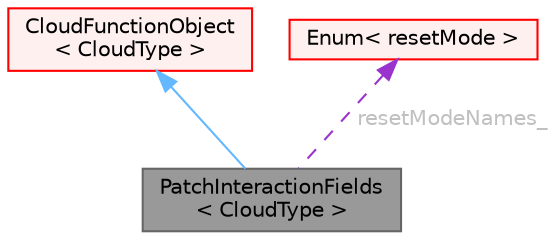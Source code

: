 digraph "PatchInteractionFields&lt; CloudType &gt;"
{
 // LATEX_PDF_SIZE
  bgcolor="transparent";
  edge [fontname=Helvetica,fontsize=10,labelfontname=Helvetica,labelfontsize=10];
  node [fontname=Helvetica,fontsize=10,shape=box,height=0.2,width=0.4];
  Node1 [id="Node000001",label="PatchInteractionFields\l\< CloudType \>",height=0.2,width=0.4,color="gray40", fillcolor="grey60", style="filled", fontcolor="black",tooltip="Creates volume fields whose boundaries are used to store patch interaction statistics."];
  Node2 -> Node1 [id="edge1_Node000001_Node000002",dir="back",color="steelblue1",style="solid",tooltip=" "];
  Node2 [id="Node000002",label="CloudFunctionObject\l\< CloudType \>",height=0.2,width=0.4,color="red", fillcolor="#FFF0F0", style="filled",URL="$classFoam_1_1CloudFunctionObject.html",tooltip="Templated cloud function object base class."];
  Node31 -> Node1 [id="edge2_Node000001_Node000031",dir="back",color="darkorchid3",style="dashed",tooltip=" ",label=" resetModeNames_",fontcolor="grey" ];
  Node31 [id="Node000031",label="Enum\< resetMode \>",height=0.2,width=0.4,color="red", fillcolor="#FFF0F0", style="filled",URL="$classFoam_1_1Enum.html",tooltip=" "];
}
